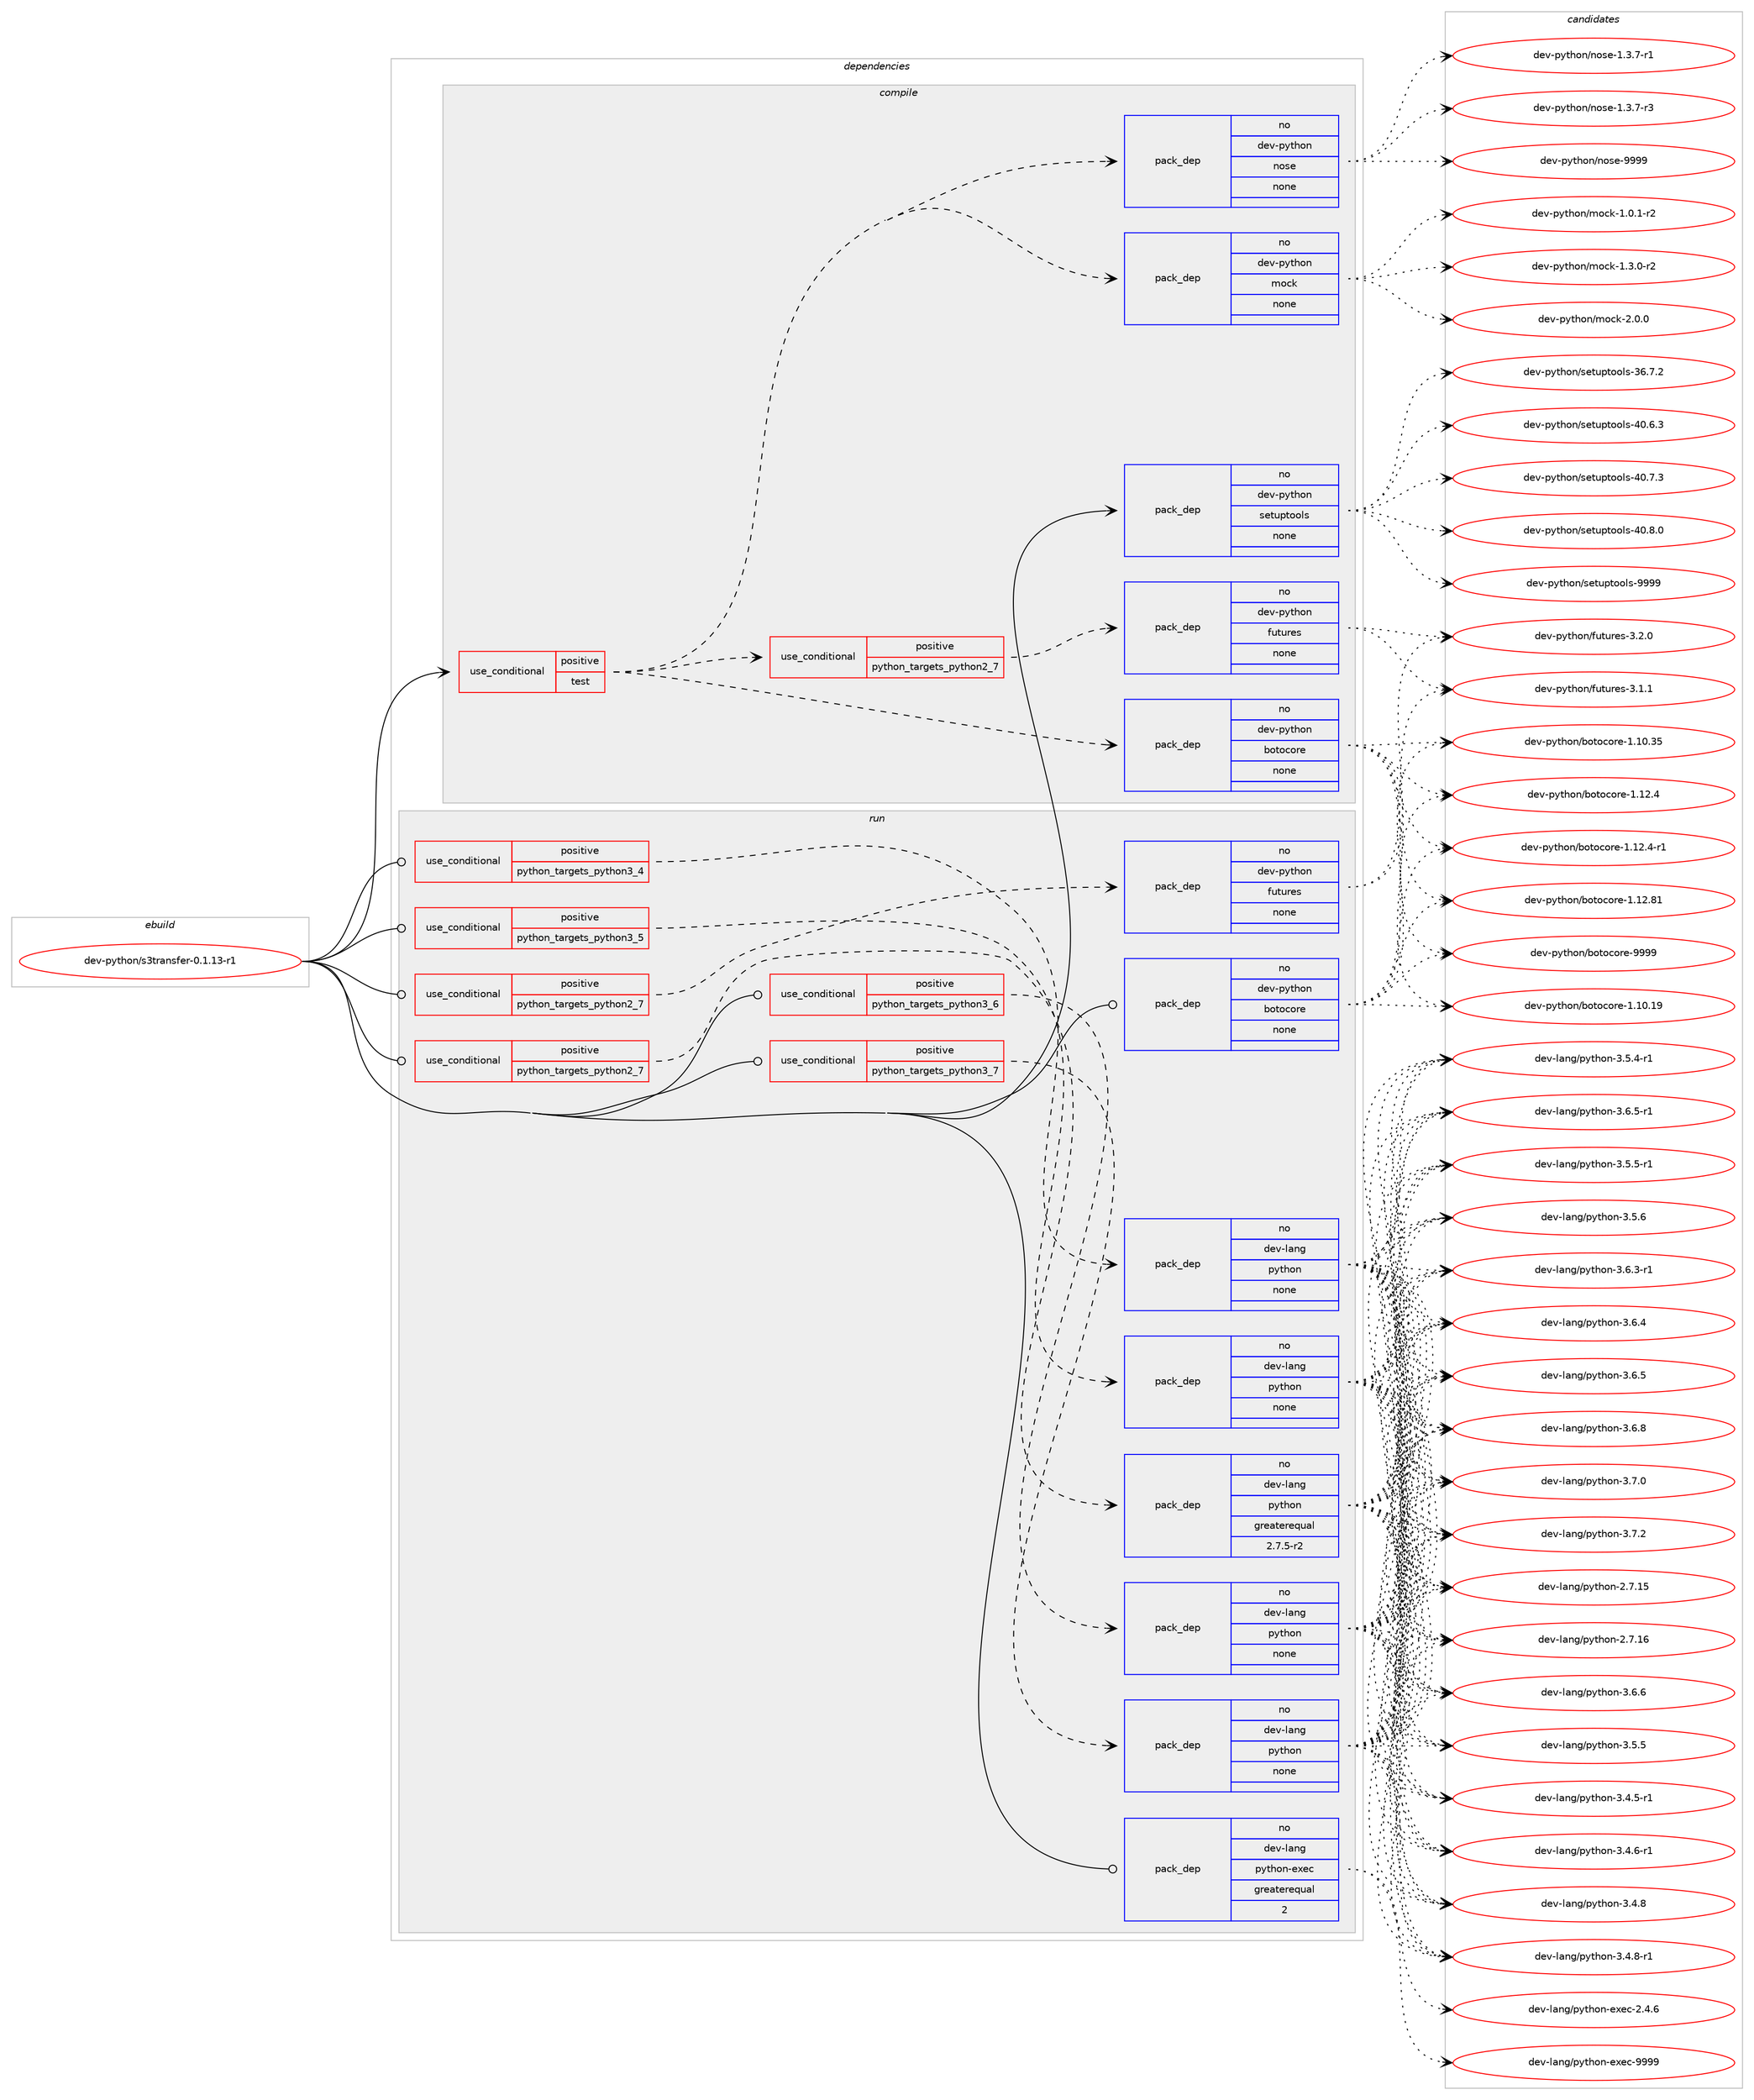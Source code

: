 digraph prolog {

# *************
# Graph options
# *************

newrank=true;
concentrate=true;
compound=true;
graph [rankdir=LR,fontname=Helvetica,fontsize=10,ranksep=1.5];#, ranksep=2.5, nodesep=0.2];
edge  [arrowhead=vee];
node  [fontname=Helvetica,fontsize=10];

# **********
# The ebuild
# **********

subgraph cluster_leftcol {
color=gray;
rank=same;
label=<<i>ebuild</i>>;
id [label="dev-python/s3transfer-0.1.13-r1", color=red, width=4, href="../dev-python/s3transfer-0.1.13-r1.svg"];
}

# ****************
# The dependencies
# ****************

subgraph cluster_midcol {
color=gray;
label=<<i>dependencies</i>>;
subgraph cluster_compile {
fillcolor="#eeeeee";
style=filled;
label=<<i>compile</i>>;
subgraph cond384216 {
dependency1440152 [label=<<TABLE BORDER="0" CELLBORDER="1" CELLSPACING="0" CELLPADDING="4"><TR><TD ROWSPAN="3" CELLPADDING="10">use_conditional</TD></TR><TR><TD>positive</TD></TR><TR><TD>test</TD></TR></TABLE>>, shape=none, color=red];
subgraph pack1032574 {
dependency1440153 [label=<<TABLE BORDER="0" CELLBORDER="1" CELLSPACING="0" CELLPADDING="4" WIDTH="220"><TR><TD ROWSPAN="6" CELLPADDING="30">pack_dep</TD></TR><TR><TD WIDTH="110">no</TD></TR><TR><TD>dev-python</TD></TR><TR><TD>botocore</TD></TR><TR><TD>none</TD></TR><TR><TD></TD></TR></TABLE>>, shape=none, color=blue];
}
dependency1440152:e -> dependency1440153:w [weight=20,style="dashed",arrowhead="vee"];
subgraph cond384217 {
dependency1440154 [label=<<TABLE BORDER="0" CELLBORDER="1" CELLSPACING="0" CELLPADDING="4"><TR><TD ROWSPAN="3" CELLPADDING="10">use_conditional</TD></TR><TR><TD>positive</TD></TR><TR><TD>python_targets_python2_7</TD></TR></TABLE>>, shape=none, color=red];
subgraph pack1032575 {
dependency1440155 [label=<<TABLE BORDER="0" CELLBORDER="1" CELLSPACING="0" CELLPADDING="4" WIDTH="220"><TR><TD ROWSPAN="6" CELLPADDING="30">pack_dep</TD></TR><TR><TD WIDTH="110">no</TD></TR><TR><TD>dev-python</TD></TR><TR><TD>futures</TD></TR><TR><TD>none</TD></TR><TR><TD></TD></TR></TABLE>>, shape=none, color=blue];
}
dependency1440154:e -> dependency1440155:w [weight=20,style="dashed",arrowhead="vee"];
}
dependency1440152:e -> dependency1440154:w [weight=20,style="dashed",arrowhead="vee"];
subgraph pack1032576 {
dependency1440156 [label=<<TABLE BORDER="0" CELLBORDER="1" CELLSPACING="0" CELLPADDING="4" WIDTH="220"><TR><TD ROWSPAN="6" CELLPADDING="30">pack_dep</TD></TR><TR><TD WIDTH="110">no</TD></TR><TR><TD>dev-python</TD></TR><TR><TD>mock</TD></TR><TR><TD>none</TD></TR><TR><TD></TD></TR></TABLE>>, shape=none, color=blue];
}
dependency1440152:e -> dependency1440156:w [weight=20,style="dashed",arrowhead="vee"];
subgraph pack1032577 {
dependency1440157 [label=<<TABLE BORDER="0" CELLBORDER="1" CELLSPACING="0" CELLPADDING="4" WIDTH="220"><TR><TD ROWSPAN="6" CELLPADDING="30">pack_dep</TD></TR><TR><TD WIDTH="110">no</TD></TR><TR><TD>dev-python</TD></TR><TR><TD>nose</TD></TR><TR><TD>none</TD></TR><TR><TD></TD></TR></TABLE>>, shape=none, color=blue];
}
dependency1440152:e -> dependency1440157:w [weight=20,style="dashed",arrowhead="vee"];
}
id:e -> dependency1440152:w [weight=20,style="solid",arrowhead="vee"];
subgraph pack1032578 {
dependency1440158 [label=<<TABLE BORDER="0" CELLBORDER="1" CELLSPACING="0" CELLPADDING="4" WIDTH="220"><TR><TD ROWSPAN="6" CELLPADDING="30">pack_dep</TD></TR><TR><TD WIDTH="110">no</TD></TR><TR><TD>dev-python</TD></TR><TR><TD>setuptools</TD></TR><TR><TD>none</TD></TR><TR><TD></TD></TR></TABLE>>, shape=none, color=blue];
}
id:e -> dependency1440158:w [weight=20,style="solid",arrowhead="vee"];
}
subgraph cluster_compileandrun {
fillcolor="#eeeeee";
style=filled;
label=<<i>compile and run</i>>;
}
subgraph cluster_run {
fillcolor="#eeeeee";
style=filled;
label=<<i>run</i>>;
subgraph cond384218 {
dependency1440159 [label=<<TABLE BORDER="0" CELLBORDER="1" CELLSPACING="0" CELLPADDING="4"><TR><TD ROWSPAN="3" CELLPADDING="10">use_conditional</TD></TR><TR><TD>positive</TD></TR><TR><TD>python_targets_python2_7</TD></TR></TABLE>>, shape=none, color=red];
subgraph pack1032579 {
dependency1440160 [label=<<TABLE BORDER="0" CELLBORDER="1" CELLSPACING="0" CELLPADDING="4" WIDTH="220"><TR><TD ROWSPAN="6" CELLPADDING="30">pack_dep</TD></TR><TR><TD WIDTH="110">no</TD></TR><TR><TD>dev-lang</TD></TR><TR><TD>python</TD></TR><TR><TD>greaterequal</TD></TR><TR><TD>2.7.5-r2</TD></TR></TABLE>>, shape=none, color=blue];
}
dependency1440159:e -> dependency1440160:w [weight=20,style="dashed",arrowhead="vee"];
}
id:e -> dependency1440159:w [weight=20,style="solid",arrowhead="odot"];
subgraph cond384219 {
dependency1440161 [label=<<TABLE BORDER="0" CELLBORDER="1" CELLSPACING="0" CELLPADDING="4"><TR><TD ROWSPAN="3" CELLPADDING="10">use_conditional</TD></TR><TR><TD>positive</TD></TR><TR><TD>python_targets_python2_7</TD></TR></TABLE>>, shape=none, color=red];
subgraph pack1032580 {
dependency1440162 [label=<<TABLE BORDER="0" CELLBORDER="1" CELLSPACING="0" CELLPADDING="4" WIDTH="220"><TR><TD ROWSPAN="6" CELLPADDING="30">pack_dep</TD></TR><TR><TD WIDTH="110">no</TD></TR><TR><TD>dev-python</TD></TR><TR><TD>futures</TD></TR><TR><TD>none</TD></TR><TR><TD></TD></TR></TABLE>>, shape=none, color=blue];
}
dependency1440161:e -> dependency1440162:w [weight=20,style="dashed",arrowhead="vee"];
}
id:e -> dependency1440161:w [weight=20,style="solid",arrowhead="odot"];
subgraph cond384220 {
dependency1440163 [label=<<TABLE BORDER="0" CELLBORDER="1" CELLSPACING="0" CELLPADDING="4"><TR><TD ROWSPAN="3" CELLPADDING="10">use_conditional</TD></TR><TR><TD>positive</TD></TR><TR><TD>python_targets_python3_4</TD></TR></TABLE>>, shape=none, color=red];
subgraph pack1032581 {
dependency1440164 [label=<<TABLE BORDER="0" CELLBORDER="1" CELLSPACING="0" CELLPADDING="4" WIDTH="220"><TR><TD ROWSPAN="6" CELLPADDING="30">pack_dep</TD></TR><TR><TD WIDTH="110">no</TD></TR><TR><TD>dev-lang</TD></TR><TR><TD>python</TD></TR><TR><TD>none</TD></TR><TR><TD></TD></TR></TABLE>>, shape=none, color=blue];
}
dependency1440163:e -> dependency1440164:w [weight=20,style="dashed",arrowhead="vee"];
}
id:e -> dependency1440163:w [weight=20,style="solid",arrowhead="odot"];
subgraph cond384221 {
dependency1440165 [label=<<TABLE BORDER="0" CELLBORDER="1" CELLSPACING="0" CELLPADDING="4"><TR><TD ROWSPAN="3" CELLPADDING="10">use_conditional</TD></TR><TR><TD>positive</TD></TR><TR><TD>python_targets_python3_5</TD></TR></TABLE>>, shape=none, color=red];
subgraph pack1032582 {
dependency1440166 [label=<<TABLE BORDER="0" CELLBORDER="1" CELLSPACING="0" CELLPADDING="4" WIDTH="220"><TR><TD ROWSPAN="6" CELLPADDING="30">pack_dep</TD></TR><TR><TD WIDTH="110">no</TD></TR><TR><TD>dev-lang</TD></TR><TR><TD>python</TD></TR><TR><TD>none</TD></TR><TR><TD></TD></TR></TABLE>>, shape=none, color=blue];
}
dependency1440165:e -> dependency1440166:w [weight=20,style="dashed",arrowhead="vee"];
}
id:e -> dependency1440165:w [weight=20,style="solid",arrowhead="odot"];
subgraph cond384222 {
dependency1440167 [label=<<TABLE BORDER="0" CELLBORDER="1" CELLSPACING="0" CELLPADDING="4"><TR><TD ROWSPAN="3" CELLPADDING="10">use_conditional</TD></TR><TR><TD>positive</TD></TR><TR><TD>python_targets_python3_6</TD></TR></TABLE>>, shape=none, color=red];
subgraph pack1032583 {
dependency1440168 [label=<<TABLE BORDER="0" CELLBORDER="1" CELLSPACING="0" CELLPADDING="4" WIDTH="220"><TR><TD ROWSPAN="6" CELLPADDING="30">pack_dep</TD></TR><TR><TD WIDTH="110">no</TD></TR><TR><TD>dev-lang</TD></TR><TR><TD>python</TD></TR><TR><TD>none</TD></TR><TR><TD></TD></TR></TABLE>>, shape=none, color=blue];
}
dependency1440167:e -> dependency1440168:w [weight=20,style="dashed",arrowhead="vee"];
}
id:e -> dependency1440167:w [weight=20,style="solid",arrowhead="odot"];
subgraph cond384223 {
dependency1440169 [label=<<TABLE BORDER="0" CELLBORDER="1" CELLSPACING="0" CELLPADDING="4"><TR><TD ROWSPAN="3" CELLPADDING="10">use_conditional</TD></TR><TR><TD>positive</TD></TR><TR><TD>python_targets_python3_7</TD></TR></TABLE>>, shape=none, color=red];
subgraph pack1032584 {
dependency1440170 [label=<<TABLE BORDER="0" CELLBORDER="1" CELLSPACING="0" CELLPADDING="4" WIDTH="220"><TR><TD ROWSPAN="6" CELLPADDING="30">pack_dep</TD></TR><TR><TD WIDTH="110">no</TD></TR><TR><TD>dev-lang</TD></TR><TR><TD>python</TD></TR><TR><TD>none</TD></TR><TR><TD></TD></TR></TABLE>>, shape=none, color=blue];
}
dependency1440169:e -> dependency1440170:w [weight=20,style="dashed",arrowhead="vee"];
}
id:e -> dependency1440169:w [weight=20,style="solid",arrowhead="odot"];
subgraph pack1032585 {
dependency1440171 [label=<<TABLE BORDER="0" CELLBORDER="1" CELLSPACING="0" CELLPADDING="4" WIDTH="220"><TR><TD ROWSPAN="6" CELLPADDING="30">pack_dep</TD></TR><TR><TD WIDTH="110">no</TD></TR><TR><TD>dev-lang</TD></TR><TR><TD>python-exec</TD></TR><TR><TD>greaterequal</TD></TR><TR><TD>2</TD></TR></TABLE>>, shape=none, color=blue];
}
id:e -> dependency1440171:w [weight=20,style="solid",arrowhead="odot"];
subgraph pack1032586 {
dependency1440172 [label=<<TABLE BORDER="0" CELLBORDER="1" CELLSPACING="0" CELLPADDING="4" WIDTH="220"><TR><TD ROWSPAN="6" CELLPADDING="30">pack_dep</TD></TR><TR><TD WIDTH="110">no</TD></TR><TR><TD>dev-python</TD></TR><TR><TD>botocore</TD></TR><TR><TD>none</TD></TR><TR><TD></TD></TR></TABLE>>, shape=none, color=blue];
}
id:e -> dependency1440172:w [weight=20,style="solid",arrowhead="odot"];
}
}

# **************
# The candidates
# **************

subgraph cluster_choices {
rank=same;
color=gray;
label=<<i>candidates</i>>;

subgraph choice1032574 {
color=black;
nodesep=1;
choice100101118451121211161041111104798111116111991111141014549464948464957 [label="dev-python/botocore-1.10.19", color=red, width=4,href="../dev-python/botocore-1.10.19.svg"];
choice100101118451121211161041111104798111116111991111141014549464948465153 [label="dev-python/botocore-1.10.35", color=red, width=4,href="../dev-python/botocore-1.10.35.svg"];
choice1001011184511212111610411111047981111161119911111410145494649504652 [label="dev-python/botocore-1.12.4", color=red, width=4,href="../dev-python/botocore-1.12.4.svg"];
choice10010111845112121116104111110479811111611199111114101454946495046524511449 [label="dev-python/botocore-1.12.4-r1", color=red, width=4,href="../dev-python/botocore-1.12.4-r1.svg"];
choice100101118451121211161041111104798111116111991111141014549464950465649 [label="dev-python/botocore-1.12.81", color=red, width=4,href="../dev-python/botocore-1.12.81.svg"];
choice100101118451121211161041111104798111116111991111141014557575757 [label="dev-python/botocore-9999", color=red, width=4,href="../dev-python/botocore-9999.svg"];
dependency1440153:e -> choice100101118451121211161041111104798111116111991111141014549464948464957:w [style=dotted,weight="100"];
dependency1440153:e -> choice100101118451121211161041111104798111116111991111141014549464948465153:w [style=dotted,weight="100"];
dependency1440153:e -> choice1001011184511212111610411111047981111161119911111410145494649504652:w [style=dotted,weight="100"];
dependency1440153:e -> choice10010111845112121116104111110479811111611199111114101454946495046524511449:w [style=dotted,weight="100"];
dependency1440153:e -> choice100101118451121211161041111104798111116111991111141014549464950465649:w [style=dotted,weight="100"];
dependency1440153:e -> choice100101118451121211161041111104798111116111991111141014557575757:w [style=dotted,weight="100"];
}
subgraph choice1032575 {
color=black;
nodesep=1;
choice1001011184511212111610411111047102117116117114101115455146494649 [label="dev-python/futures-3.1.1", color=red, width=4,href="../dev-python/futures-3.1.1.svg"];
choice1001011184511212111610411111047102117116117114101115455146504648 [label="dev-python/futures-3.2.0", color=red, width=4,href="../dev-python/futures-3.2.0.svg"];
dependency1440155:e -> choice1001011184511212111610411111047102117116117114101115455146494649:w [style=dotted,weight="100"];
dependency1440155:e -> choice1001011184511212111610411111047102117116117114101115455146504648:w [style=dotted,weight="100"];
}
subgraph choice1032576 {
color=black;
nodesep=1;
choice1001011184511212111610411111047109111991074549464846494511450 [label="dev-python/mock-1.0.1-r2", color=red, width=4,href="../dev-python/mock-1.0.1-r2.svg"];
choice1001011184511212111610411111047109111991074549465146484511450 [label="dev-python/mock-1.3.0-r2", color=red, width=4,href="../dev-python/mock-1.3.0-r2.svg"];
choice100101118451121211161041111104710911199107455046484648 [label="dev-python/mock-2.0.0", color=red, width=4,href="../dev-python/mock-2.0.0.svg"];
dependency1440156:e -> choice1001011184511212111610411111047109111991074549464846494511450:w [style=dotted,weight="100"];
dependency1440156:e -> choice1001011184511212111610411111047109111991074549465146484511450:w [style=dotted,weight="100"];
dependency1440156:e -> choice100101118451121211161041111104710911199107455046484648:w [style=dotted,weight="100"];
}
subgraph choice1032577 {
color=black;
nodesep=1;
choice10010111845112121116104111110471101111151014549465146554511449 [label="dev-python/nose-1.3.7-r1", color=red, width=4,href="../dev-python/nose-1.3.7-r1.svg"];
choice10010111845112121116104111110471101111151014549465146554511451 [label="dev-python/nose-1.3.7-r3", color=red, width=4,href="../dev-python/nose-1.3.7-r3.svg"];
choice10010111845112121116104111110471101111151014557575757 [label="dev-python/nose-9999", color=red, width=4,href="../dev-python/nose-9999.svg"];
dependency1440157:e -> choice10010111845112121116104111110471101111151014549465146554511449:w [style=dotted,weight="100"];
dependency1440157:e -> choice10010111845112121116104111110471101111151014549465146554511451:w [style=dotted,weight="100"];
dependency1440157:e -> choice10010111845112121116104111110471101111151014557575757:w [style=dotted,weight="100"];
}
subgraph choice1032578 {
color=black;
nodesep=1;
choice100101118451121211161041111104711510111611711211611111110811545515446554650 [label="dev-python/setuptools-36.7.2", color=red, width=4,href="../dev-python/setuptools-36.7.2.svg"];
choice100101118451121211161041111104711510111611711211611111110811545524846544651 [label="dev-python/setuptools-40.6.3", color=red, width=4,href="../dev-python/setuptools-40.6.3.svg"];
choice100101118451121211161041111104711510111611711211611111110811545524846554651 [label="dev-python/setuptools-40.7.3", color=red, width=4,href="../dev-python/setuptools-40.7.3.svg"];
choice100101118451121211161041111104711510111611711211611111110811545524846564648 [label="dev-python/setuptools-40.8.0", color=red, width=4,href="../dev-python/setuptools-40.8.0.svg"];
choice10010111845112121116104111110471151011161171121161111111081154557575757 [label="dev-python/setuptools-9999", color=red, width=4,href="../dev-python/setuptools-9999.svg"];
dependency1440158:e -> choice100101118451121211161041111104711510111611711211611111110811545515446554650:w [style=dotted,weight="100"];
dependency1440158:e -> choice100101118451121211161041111104711510111611711211611111110811545524846544651:w [style=dotted,weight="100"];
dependency1440158:e -> choice100101118451121211161041111104711510111611711211611111110811545524846554651:w [style=dotted,weight="100"];
dependency1440158:e -> choice100101118451121211161041111104711510111611711211611111110811545524846564648:w [style=dotted,weight="100"];
dependency1440158:e -> choice10010111845112121116104111110471151011161171121161111111081154557575757:w [style=dotted,weight="100"];
}
subgraph choice1032579 {
color=black;
nodesep=1;
choice10010111845108971101034711212111610411111045504655464953 [label="dev-lang/python-2.7.15", color=red, width=4,href="../dev-lang/python-2.7.15.svg"];
choice10010111845108971101034711212111610411111045504655464954 [label="dev-lang/python-2.7.16", color=red, width=4,href="../dev-lang/python-2.7.16.svg"];
choice1001011184510897110103471121211161041111104551465246534511449 [label="dev-lang/python-3.4.5-r1", color=red, width=4,href="../dev-lang/python-3.4.5-r1.svg"];
choice1001011184510897110103471121211161041111104551465246544511449 [label="dev-lang/python-3.4.6-r1", color=red, width=4,href="../dev-lang/python-3.4.6-r1.svg"];
choice100101118451089711010347112121116104111110455146524656 [label="dev-lang/python-3.4.8", color=red, width=4,href="../dev-lang/python-3.4.8.svg"];
choice1001011184510897110103471121211161041111104551465246564511449 [label="dev-lang/python-3.4.8-r1", color=red, width=4,href="../dev-lang/python-3.4.8-r1.svg"];
choice1001011184510897110103471121211161041111104551465346524511449 [label="dev-lang/python-3.5.4-r1", color=red, width=4,href="../dev-lang/python-3.5.4-r1.svg"];
choice100101118451089711010347112121116104111110455146534653 [label="dev-lang/python-3.5.5", color=red, width=4,href="../dev-lang/python-3.5.5.svg"];
choice1001011184510897110103471121211161041111104551465346534511449 [label="dev-lang/python-3.5.5-r1", color=red, width=4,href="../dev-lang/python-3.5.5-r1.svg"];
choice100101118451089711010347112121116104111110455146534654 [label="dev-lang/python-3.5.6", color=red, width=4,href="../dev-lang/python-3.5.6.svg"];
choice1001011184510897110103471121211161041111104551465446514511449 [label="dev-lang/python-3.6.3-r1", color=red, width=4,href="../dev-lang/python-3.6.3-r1.svg"];
choice100101118451089711010347112121116104111110455146544652 [label="dev-lang/python-3.6.4", color=red, width=4,href="../dev-lang/python-3.6.4.svg"];
choice100101118451089711010347112121116104111110455146544653 [label="dev-lang/python-3.6.5", color=red, width=4,href="../dev-lang/python-3.6.5.svg"];
choice1001011184510897110103471121211161041111104551465446534511449 [label="dev-lang/python-3.6.5-r1", color=red, width=4,href="../dev-lang/python-3.6.5-r1.svg"];
choice100101118451089711010347112121116104111110455146544654 [label="dev-lang/python-3.6.6", color=red, width=4,href="../dev-lang/python-3.6.6.svg"];
choice100101118451089711010347112121116104111110455146544656 [label="dev-lang/python-3.6.8", color=red, width=4,href="../dev-lang/python-3.6.8.svg"];
choice100101118451089711010347112121116104111110455146554648 [label="dev-lang/python-3.7.0", color=red, width=4,href="../dev-lang/python-3.7.0.svg"];
choice100101118451089711010347112121116104111110455146554650 [label="dev-lang/python-3.7.2", color=red, width=4,href="../dev-lang/python-3.7.2.svg"];
dependency1440160:e -> choice10010111845108971101034711212111610411111045504655464953:w [style=dotted,weight="100"];
dependency1440160:e -> choice10010111845108971101034711212111610411111045504655464954:w [style=dotted,weight="100"];
dependency1440160:e -> choice1001011184510897110103471121211161041111104551465246534511449:w [style=dotted,weight="100"];
dependency1440160:e -> choice1001011184510897110103471121211161041111104551465246544511449:w [style=dotted,weight="100"];
dependency1440160:e -> choice100101118451089711010347112121116104111110455146524656:w [style=dotted,weight="100"];
dependency1440160:e -> choice1001011184510897110103471121211161041111104551465246564511449:w [style=dotted,weight="100"];
dependency1440160:e -> choice1001011184510897110103471121211161041111104551465346524511449:w [style=dotted,weight="100"];
dependency1440160:e -> choice100101118451089711010347112121116104111110455146534653:w [style=dotted,weight="100"];
dependency1440160:e -> choice1001011184510897110103471121211161041111104551465346534511449:w [style=dotted,weight="100"];
dependency1440160:e -> choice100101118451089711010347112121116104111110455146534654:w [style=dotted,weight="100"];
dependency1440160:e -> choice1001011184510897110103471121211161041111104551465446514511449:w [style=dotted,weight="100"];
dependency1440160:e -> choice100101118451089711010347112121116104111110455146544652:w [style=dotted,weight="100"];
dependency1440160:e -> choice100101118451089711010347112121116104111110455146544653:w [style=dotted,weight="100"];
dependency1440160:e -> choice1001011184510897110103471121211161041111104551465446534511449:w [style=dotted,weight="100"];
dependency1440160:e -> choice100101118451089711010347112121116104111110455146544654:w [style=dotted,weight="100"];
dependency1440160:e -> choice100101118451089711010347112121116104111110455146544656:w [style=dotted,weight="100"];
dependency1440160:e -> choice100101118451089711010347112121116104111110455146554648:w [style=dotted,weight="100"];
dependency1440160:e -> choice100101118451089711010347112121116104111110455146554650:w [style=dotted,weight="100"];
}
subgraph choice1032580 {
color=black;
nodesep=1;
choice1001011184511212111610411111047102117116117114101115455146494649 [label="dev-python/futures-3.1.1", color=red, width=4,href="../dev-python/futures-3.1.1.svg"];
choice1001011184511212111610411111047102117116117114101115455146504648 [label="dev-python/futures-3.2.0", color=red, width=4,href="../dev-python/futures-3.2.0.svg"];
dependency1440162:e -> choice1001011184511212111610411111047102117116117114101115455146494649:w [style=dotted,weight="100"];
dependency1440162:e -> choice1001011184511212111610411111047102117116117114101115455146504648:w [style=dotted,weight="100"];
}
subgraph choice1032581 {
color=black;
nodesep=1;
choice10010111845108971101034711212111610411111045504655464953 [label="dev-lang/python-2.7.15", color=red, width=4,href="../dev-lang/python-2.7.15.svg"];
choice10010111845108971101034711212111610411111045504655464954 [label="dev-lang/python-2.7.16", color=red, width=4,href="../dev-lang/python-2.7.16.svg"];
choice1001011184510897110103471121211161041111104551465246534511449 [label="dev-lang/python-3.4.5-r1", color=red, width=4,href="../dev-lang/python-3.4.5-r1.svg"];
choice1001011184510897110103471121211161041111104551465246544511449 [label="dev-lang/python-3.4.6-r1", color=red, width=4,href="../dev-lang/python-3.4.6-r1.svg"];
choice100101118451089711010347112121116104111110455146524656 [label="dev-lang/python-3.4.8", color=red, width=4,href="../dev-lang/python-3.4.8.svg"];
choice1001011184510897110103471121211161041111104551465246564511449 [label="dev-lang/python-3.4.8-r1", color=red, width=4,href="../dev-lang/python-3.4.8-r1.svg"];
choice1001011184510897110103471121211161041111104551465346524511449 [label="dev-lang/python-3.5.4-r1", color=red, width=4,href="../dev-lang/python-3.5.4-r1.svg"];
choice100101118451089711010347112121116104111110455146534653 [label="dev-lang/python-3.5.5", color=red, width=4,href="../dev-lang/python-3.5.5.svg"];
choice1001011184510897110103471121211161041111104551465346534511449 [label="dev-lang/python-3.5.5-r1", color=red, width=4,href="../dev-lang/python-3.5.5-r1.svg"];
choice100101118451089711010347112121116104111110455146534654 [label="dev-lang/python-3.5.6", color=red, width=4,href="../dev-lang/python-3.5.6.svg"];
choice1001011184510897110103471121211161041111104551465446514511449 [label="dev-lang/python-3.6.3-r1", color=red, width=4,href="../dev-lang/python-3.6.3-r1.svg"];
choice100101118451089711010347112121116104111110455146544652 [label="dev-lang/python-3.6.4", color=red, width=4,href="../dev-lang/python-3.6.4.svg"];
choice100101118451089711010347112121116104111110455146544653 [label="dev-lang/python-3.6.5", color=red, width=4,href="../dev-lang/python-3.6.5.svg"];
choice1001011184510897110103471121211161041111104551465446534511449 [label="dev-lang/python-3.6.5-r1", color=red, width=4,href="../dev-lang/python-3.6.5-r1.svg"];
choice100101118451089711010347112121116104111110455146544654 [label="dev-lang/python-3.6.6", color=red, width=4,href="../dev-lang/python-3.6.6.svg"];
choice100101118451089711010347112121116104111110455146544656 [label="dev-lang/python-3.6.8", color=red, width=4,href="../dev-lang/python-3.6.8.svg"];
choice100101118451089711010347112121116104111110455146554648 [label="dev-lang/python-3.7.0", color=red, width=4,href="../dev-lang/python-3.7.0.svg"];
choice100101118451089711010347112121116104111110455146554650 [label="dev-lang/python-3.7.2", color=red, width=4,href="../dev-lang/python-3.7.2.svg"];
dependency1440164:e -> choice10010111845108971101034711212111610411111045504655464953:w [style=dotted,weight="100"];
dependency1440164:e -> choice10010111845108971101034711212111610411111045504655464954:w [style=dotted,weight="100"];
dependency1440164:e -> choice1001011184510897110103471121211161041111104551465246534511449:w [style=dotted,weight="100"];
dependency1440164:e -> choice1001011184510897110103471121211161041111104551465246544511449:w [style=dotted,weight="100"];
dependency1440164:e -> choice100101118451089711010347112121116104111110455146524656:w [style=dotted,weight="100"];
dependency1440164:e -> choice1001011184510897110103471121211161041111104551465246564511449:w [style=dotted,weight="100"];
dependency1440164:e -> choice1001011184510897110103471121211161041111104551465346524511449:w [style=dotted,weight="100"];
dependency1440164:e -> choice100101118451089711010347112121116104111110455146534653:w [style=dotted,weight="100"];
dependency1440164:e -> choice1001011184510897110103471121211161041111104551465346534511449:w [style=dotted,weight="100"];
dependency1440164:e -> choice100101118451089711010347112121116104111110455146534654:w [style=dotted,weight="100"];
dependency1440164:e -> choice1001011184510897110103471121211161041111104551465446514511449:w [style=dotted,weight="100"];
dependency1440164:e -> choice100101118451089711010347112121116104111110455146544652:w [style=dotted,weight="100"];
dependency1440164:e -> choice100101118451089711010347112121116104111110455146544653:w [style=dotted,weight="100"];
dependency1440164:e -> choice1001011184510897110103471121211161041111104551465446534511449:w [style=dotted,weight="100"];
dependency1440164:e -> choice100101118451089711010347112121116104111110455146544654:w [style=dotted,weight="100"];
dependency1440164:e -> choice100101118451089711010347112121116104111110455146544656:w [style=dotted,weight="100"];
dependency1440164:e -> choice100101118451089711010347112121116104111110455146554648:w [style=dotted,weight="100"];
dependency1440164:e -> choice100101118451089711010347112121116104111110455146554650:w [style=dotted,weight="100"];
}
subgraph choice1032582 {
color=black;
nodesep=1;
choice10010111845108971101034711212111610411111045504655464953 [label="dev-lang/python-2.7.15", color=red, width=4,href="../dev-lang/python-2.7.15.svg"];
choice10010111845108971101034711212111610411111045504655464954 [label="dev-lang/python-2.7.16", color=red, width=4,href="../dev-lang/python-2.7.16.svg"];
choice1001011184510897110103471121211161041111104551465246534511449 [label="dev-lang/python-3.4.5-r1", color=red, width=4,href="../dev-lang/python-3.4.5-r1.svg"];
choice1001011184510897110103471121211161041111104551465246544511449 [label="dev-lang/python-3.4.6-r1", color=red, width=4,href="../dev-lang/python-3.4.6-r1.svg"];
choice100101118451089711010347112121116104111110455146524656 [label="dev-lang/python-3.4.8", color=red, width=4,href="../dev-lang/python-3.4.8.svg"];
choice1001011184510897110103471121211161041111104551465246564511449 [label="dev-lang/python-3.4.8-r1", color=red, width=4,href="../dev-lang/python-3.4.8-r1.svg"];
choice1001011184510897110103471121211161041111104551465346524511449 [label="dev-lang/python-3.5.4-r1", color=red, width=4,href="../dev-lang/python-3.5.4-r1.svg"];
choice100101118451089711010347112121116104111110455146534653 [label="dev-lang/python-3.5.5", color=red, width=4,href="../dev-lang/python-3.5.5.svg"];
choice1001011184510897110103471121211161041111104551465346534511449 [label="dev-lang/python-3.5.5-r1", color=red, width=4,href="../dev-lang/python-3.5.5-r1.svg"];
choice100101118451089711010347112121116104111110455146534654 [label="dev-lang/python-3.5.6", color=red, width=4,href="../dev-lang/python-3.5.6.svg"];
choice1001011184510897110103471121211161041111104551465446514511449 [label="dev-lang/python-3.6.3-r1", color=red, width=4,href="../dev-lang/python-3.6.3-r1.svg"];
choice100101118451089711010347112121116104111110455146544652 [label="dev-lang/python-3.6.4", color=red, width=4,href="../dev-lang/python-3.6.4.svg"];
choice100101118451089711010347112121116104111110455146544653 [label="dev-lang/python-3.6.5", color=red, width=4,href="../dev-lang/python-3.6.5.svg"];
choice1001011184510897110103471121211161041111104551465446534511449 [label="dev-lang/python-3.6.5-r1", color=red, width=4,href="../dev-lang/python-3.6.5-r1.svg"];
choice100101118451089711010347112121116104111110455146544654 [label="dev-lang/python-3.6.6", color=red, width=4,href="../dev-lang/python-3.6.6.svg"];
choice100101118451089711010347112121116104111110455146544656 [label="dev-lang/python-3.6.8", color=red, width=4,href="../dev-lang/python-3.6.8.svg"];
choice100101118451089711010347112121116104111110455146554648 [label="dev-lang/python-3.7.0", color=red, width=4,href="../dev-lang/python-3.7.0.svg"];
choice100101118451089711010347112121116104111110455146554650 [label="dev-lang/python-3.7.2", color=red, width=4,href="../dev-lang/python-3.7.2.svg"];
dependency1440166:e -> choice10010111845108971101034711212111610411111045504655464953:w [style=dotted,weight="100"];
dependency1440166:e -> choice10010111845108971101034711212111610411111045504655464954:w [style=dotted,weight="100"];
dependency1440166:e -> choice1001011184510897110103471121211161041111104551465246534511449:w [style=dotted,weight="100"];
dependency1440166:e -> choice1001011184510897110103471121211161041111104551465246544511449:w [style=dotted,weight="100"];
dependency1440166:e -> choice100101118451089711010347112121116104111110455146524656:w [style=dotted,weight="100"];
dependency1440166:e -> choice1001011184510897110103471121211161041111104551465246564511449:w [style=dotted,weight="100"];
dependency1440166:e -> choice1001011184510897110103471121211161041111104551465346524511449:w [style=dotted,weight="100"];
dependency1440166:e -> choice100101118451089711010347112121116104111110455146534653:w [style=dotted,weight="100"];
dependency1440166:e -> choice1001011184510897110103471121211161041111104551465346534511449:w [style=dotted,weight="100"];
dependency1440166:e -> choice100101118451089711010347112121116104111110455146534654:w [style=dotted,weight="100"];
dependency1440166:e -> choice1001011184510897110103471121211161041111104551465446514511449:w [style=dotted,weight="100"];
dependency1440166:e -> choice100101118451089711010347112121116104111110455146544652:w [style=dotted,weight="100"];
dependency1440166:e -> choice100101118451089711010347112121116104111110455146544653:w [style=dotted,weight="100"];
dependency1440166:e -> choice1001011184510897110103471121211161041111104551465446534511449:w [style=dotted,weight="100"];
dependency1440166:e -> choice100101118451089711010347112121116104111110455146544654:w [style=dotted,weight="100"];
dependency1440166:e -> choice100101118451089711010347112121116104111110455146544656:w [style=dotted,weight="100"];
dependency1440166:e -> choice100101118451089711010347112121116104111110455146554648:w [style=dotted,weight="100"];
dependency1440166:e -> choice100101118451089711010347112121116104111110455146554650:w [style=dotted,weight="100"];
}
subgraph choice1032583 {
color=black;
nodesep=1;
choice10010111845108971101034711212111610411111045504655464953 [label="dev-lang/python-2.7.15", color=red, width=4,href="../dev-lang/python-2.7.15.svg"];
choice10010111845108971101034711212111610411111045504655464954 [label="dev-lang/python-2.7.16", color=red, width=4,href="../dev-lang/python-2.7.16.svg"];
choice1001011184510897110103471121211161041111104551465246534511449 [label="dev-lang/python-3.4.5-r1", color=red, width=4,href="../dev-lang/python-3.4.5-r1.svg"];
choice1001011184510897110103471121211161041111104551465246544511449 [label="dev-lang/python-3.4.6-r1", color=red, width=4,href="../dev-lang/python-3.4.6-r1.svg"];
choice100101118451089711010347112121116104111110455146524656 [label="dev-lang/python-3.4.8", color=red, width=4,href="../dev-lang/python-3.4.8.svg"];
choice1001011184510897110103471121211161041111104551465246564511449 [label="dev-lang/python-3.4.8-r1", color=red, width=4,href="../dev-lang/python-3.4.8-r1.svg"];
choice1001011184510897110103471121211161041111104551465346524511449 [label="dev-lang/python-3.5.4-r1", color=red, width=4,href="../dev-lang/python-3.5.4-r1.svg"];
choice100101118451089711010347112121116104111110455146534653 [label="dev-lang/python-3.5.5", color=red, width=4,href="../dev-lang/python-3.5.5.svg"];
choice1001011184510897110103471121211161041111104551465346534511449 [label="dev-lang/python-3.5.5-r1", color=red, width=4,href="../dev-lang/python-3.5.5-r1.svg"];
choice100101118451089711010347112121116104111110455146534654 [label="dev-lang/python-3.5.6", color=red, width=4,href="../dev-lang/python-3.5.6.svg"];
choice1001011184510897110103471121211161041111104551465446514511449 [label="dev-lang/python-3.6.3-r1", color=red, width=4,href="../dev-lang/python-3.6.3-r1.svg"];
choice100101118451089711010347112121116104111110455146544652 [label="dev-lang/python-3.6.4", color=red, width=4,href="../dev-lang/python-3.6.4.svg"];
choice100101118451089711010347112121116104111110455146544653 [label="dev-lang/python-3.6.5", color=red, width=4,href="../dev-lang/python-3.6.5.svg"];
choice1001011184510897110103471121211161041111104551465446534511449 [label="dev-lang/python-3.6.5-r1", color=red, width=4,href="../dev-lang/python-3.6.5-r1.svg"];
choice100101118451089711010347112121116104111110455146544654 [label="dev-lang/python-3.6.6", color=red, width=4,href="../dev-lang/python-3.6.6.svg"];
choice100101118451089711010347112121116104111110455146544656 [label="dev-lang/python-3.6.8", color=red, width=4,href="../dev-lang/python-3.6.8.svg"];
choice100101118451089711010347112121116104111110455146554648 [label="dev-lang/python-3.7.0", color=red, width=4,href="../dev-lang/python-3.7.0.svg"];
choice100101118451089711010347112121116104111110455146554650 [label="dev-lang/python-3.7.2", color=red, width=4,href="../dev-lang/python-3.7.2.svg"];
dependency1440168:e -> choice10010111845108971101034711212111610411111045504655464953:w [style=dotted,weight="100"];
dependency1440168:e -> choice10010111845108971101034711212111610411111045504655464954:w [style=dotted,weight="100"];
dependency1440168:e -> choice1001011184510897110103471121211161041111104551465246534511449:w [style=dotted,weight="100"];
dependency1440168:e -> choice1001011184510897110103471121211161041111104551465246544511449:w [style=dotted,weight="100"];
dependency1440168:e -> choice100101118451089711010347112121116104111110455146524656:w [style=dotted,weight="100"];
dependency1440168:e -> choice1001011184510897110103471121211161041111104551465246564511449:w [style=dotted,weight="100"];
dependency1440168:e -> choice1001011184510897110103471121211161041111104551465346524511449:w [style=dotted,weight="100"];
dependency1440168:e -> choice100101118451089711010347112121116104111110455146534653:w [style=dotted,weight="100"];
dependency1440168:e -> choice1001011184510897110103471121211161041111104551465346534511449:w [style=dotted,weight="100"];
dependency1440168:e -> choice100101118451089711010347112121116104111110455146534654:w [style=dotted,weight="100"];
dependency1440168:e -> choice1001011184510897110103471121211161041111104551465446514511449:w [style=dotted,weight="100"];
dependency1440168:e -> choice100101118451089711010347112121116104111110455146544652:w [style=dotted,weight="100"];
dependency1440168:e -> choice100101118451089711010347112121116104111110455146544653:w [style=dotted,weight="100"];
dependency1440168:e -> choice1001011184510897110103471121211161041111104551465446534511449:w [style=dotted,weight="100"];
dependency1440168:e -> choice100101118451089711010347112121116104111110455146544654:w [style=dotted,weight="100"];
dependency1440168:e -> choice100101118451089711010347112121116104111110455146544656:w [style=dotted,weight="100"];
dependency1440168:e -> choice100101118451089711010347112121116104111110455146554648:w [style=dotted,weight="100"];
dependency1440168:e -> choice100101118451089711010347112121116104111110455146554650:w [style=dotted,weight="100"];
}
subgraph choice1032584 {
color=black;
nodesep=1;
choice10010111845108971101034711212111610411111045504655464953 [label="dev-lang/python-2.7.15", color=red, width=4,href="../dev-lang/python-2.7.15.svg"];
choice10010111845108971101034711212111610411111045504655464954 [label="dev-lang/python-2.7.16", color=red, width=4,href="../dev-lang/python-2.7.16.svg"];
choice1001011184510897110103471121211161041111104551465246534511449 [label="dev-lang/python-3.4.5-r1", color=red, width=4,href="../dev-lang/python-3.4.5-r1.svg"];
choice1001011184510897110103471121211161041111104551465246544511449 [label="dev-lang/python-3.4.6-r1", color=red, width=4,href="../dev-lang/python-3.4.6-r1.svg"];
choice100101118451089711010347112121116104111110455146524656 [label="dev-lang/python-3.4.8", color=red, width=4,href="../dev-lang/python-3.4.8.svg"];
choice1001011184510897110103471121211161041111104551465246564511449 [label="dev-lang/python-3.4.8-r1", color=red, width=4,href="../dev-lang/python-3.4.8-r1.svg"];
choice1001011184510897110103471121211161041111104551465346524511449 [label="dev-lang/python-3.5.4-r1", color=red, width=4,href="../dev-lang/python-3.5.4-r1.svg"];
choice100101118451089711010347112121116104111110455146534653 [label="dev-lang/python-3.5.5", color=red, width=4,href="../dev-lang/python-3.5.5.svg"];
choice1001011184510897110103471121211161041111104551465346534511449 [label="dev-lang/python-3.5.5-r1", color=red, width=4,href="../dev-lang/python-3.5.5-r1.svg"];
choice100101118451089711010347112121116104111110455146534654 [label="dev-lang/python-3.5.6", color=red, width=4,href="../dev-lang/python-3.5.6.svg"];
choice1001011184510897110103471121211161041111104551465446514511449 [label="dev-lang/python-3.6.3-r1", color=red, width=4,href="../dev-lang/python-3.6.3-r1.svg"];
choice100101118451089711010347112121116104111110455146544652 [label="dev-lang/python-3.6.4", color=red, width=4,href="../dev-lang/python-3.6.4.svg"];
choice100101118451089711010347112121116104111110455146544653 [label="dev-lang/python-3.6.5", color=red, width=4,href="../dev-lang/python-3.6.5.svg"];
choice1001011184510897110103471121211161041111104551465446534511449 [label="dev-lang/python-3.6.5-r1", color=red, width=4,href="../dev-lang/python-3.6.5-r1.svg"];
choice100101118451089711010347112121116104111110455146544654 [label="dev-lang/python-3.6.6", color=red, width=4,href="../dev-lang/python-3.6.6.svg"];
choice100101118451089711010347112121116104111110455146544656 [label="dev-lang/python-3.6.8", color=red, width=4,href="../dev-lang/python-3.6.8.svg"];
choice100101118451089711010347112121116104111110455146554648 [label="dev-lang/python-3.7.0", color=red, width=4,href="../dev-lang/python-3.7.0.svg"];
choice100101118451089711010347112121116104111110455146554650 [label="dev-lang/python-3.7.2", color=red, width=4,href="../dev-lang/python-3.7.2.svg"];
dependency1440170:e -> choice10010111845108971101034711212111610411111045504655464953:w [style=dotted,weight="100"];
dependency1440170:e -> choice10010111845108971101034711212111610411111045504655464954:w [style=dotted,weight="100"];
dependency1440170:e -> choice1001011184510897110103471121211161041111104551465246534511449:w [style=dotted,weight="100"];
dependency1440170:e -> choice1001011184510897110103471121211161041111104551465246544511449:w [style=dotted,weight="100"];
dependency1440170:e -> choice100101118451089711010347112121116104111110455146524656:w [style=dotted,weight="100"];
dependency1440170:e -> choice1001011184510897110103471121211161041111104551465246564511449:w [style=dotted,weight="100"];
dependency1440170:e -> choice1001011184510897110103471121211161041111104551465346524511449:w [style=dotted,weight="100"];
dependency1440170:e -> choice100101118451089711010347112121116104111110455146534653:w [style=dotted,weight="100"];
dependency1440170:e -> choice1001011184510897110103471121211161041111104551465346534511449:w [style=dotted,weight="100"];
dependency1440170:e -> choice100101118451089711010347112121116104111110455146534654:w [style=dotted,weight="100"];
dependency1440170:e -> choice1001011184510897110103471121211161041111104551465446514511449:w [style=dotted,weight="100"];
dependency1440170:e -> choice100101118451089711010347112121116104111110455146544652:w [style=dotted,weight="100"];
dependency1440170:e -> choice100101118451089711010347112121116104111110455146544653:w [style=dotted,weight="100"];
dependency1440170:e -> choice1001011184510897110103471121211161041111104551465446534511449:w [style=dotted,weight="100"];
dependency1440170:e -> choice100101118451089711010347112121116104111110455146544654:w [style=dotted,weight="100"];
dependency1440170:e -> choice100101118451089711010347112121116104111110455146544656:w [style=dotted,weight="100"];
dependency1440170:e -> choice100101118451089711010347112121116104111110455146554648:w [style=dotted,weight="100"];
dependency1440170:e -> choice100101118451089711010347112121116104111110455146554650:w [style=dotted,weight="100"];
}
subgraph choice1032585 {
color=black;
nodesep=1;
choice1001011184510897110103471121211161041111104510112010199455046524654 [label="dev-lang/python-exec-2.4.6", color=red, width=4,href="../dev-lang/python-exec-2.4.6.svg"];
choice10010111845108971101034711212111610411111045101120101994557575757 [label="dev-lang/python-exec-9999", color=red, width=4,href="../dev-lang/python-exec-9999.svg"];
dependency1440171:e -> choice1001011184510897110103471121211161041111104510112010199455046524654:w [style=dotted,weight="100"];
dependency1440171:e -> choice10010111845108971101034711212111610411111045101120101994557575757:w [style=dotted,weight="100"];
}
subgraph choice1032586 {
color=black;
nodesep=1;
choice100101118451121211161041111104798111116111991111141014549464948464957 [label="dev-python/botocore-1.10.19", color=red, width=4,href="../dev-python/botocore-1.10.19.svg"];
choice100101118451121211161041111104798111116111991111141014549464948465153 [label="dev-python/botocore-1.10.35", color=red, width=4,href="../dev-python/botocore-1.10.35.svg"];
choice1001011184511212111610411111047981111161119911111410145494649504652 [label="dev-python/botocore-1.12.4", color=red, width=4,href="../dev-python/botocore-1.12.4.svg"];
choice10010111845112121116104111110479811111611199111114101454946495046524511449 [label="dev-python/botocore-1.12.4-r1", color=red, width=4,href="../dev-python/botocore-1.12.4-r1.svg"];
choice100101118451121211161041111104798111116111991111141014549464950465649 [label="dev-python/botocore-1.12.81", color=red, width=4,href="../dev-python/botocore-1.12.81.svg"];
choice100101118451121211161041111104798111116111991111141014557575757 [label="dev-python/botocore-9999", color=red, width=4,href="../dev-python/botocore-9999.svg"];
dependency1440172:e -> choice100101118451121211161041111104798111116111991111141014549464948464957:w [style=dotted,weight="100"];
dependency1440172:e -> choice100101118451121211161041111104798111116111991111141014549464948465153:w [style=dotted,weight="100"];
dependency1440172:e -> choice1001011184511212111610411111047981111161119911111410145494649504652:w [style=dotted,weight="100"];
dependency1440172:e -> choice10010111845112121116104111110479811111611199111114101454946495046524511449:w [style=dotted,weight="100"];
dependency1440172:e -> choice100101118451121211161041111104798111116111991111141014549464950465649:w [style=dotted,weight="100"];
dependency1440172:e -> choice100101118451121211161041111104798111116111991111141014557575757:w [style=dotted,weight="100"];
}
}

}

